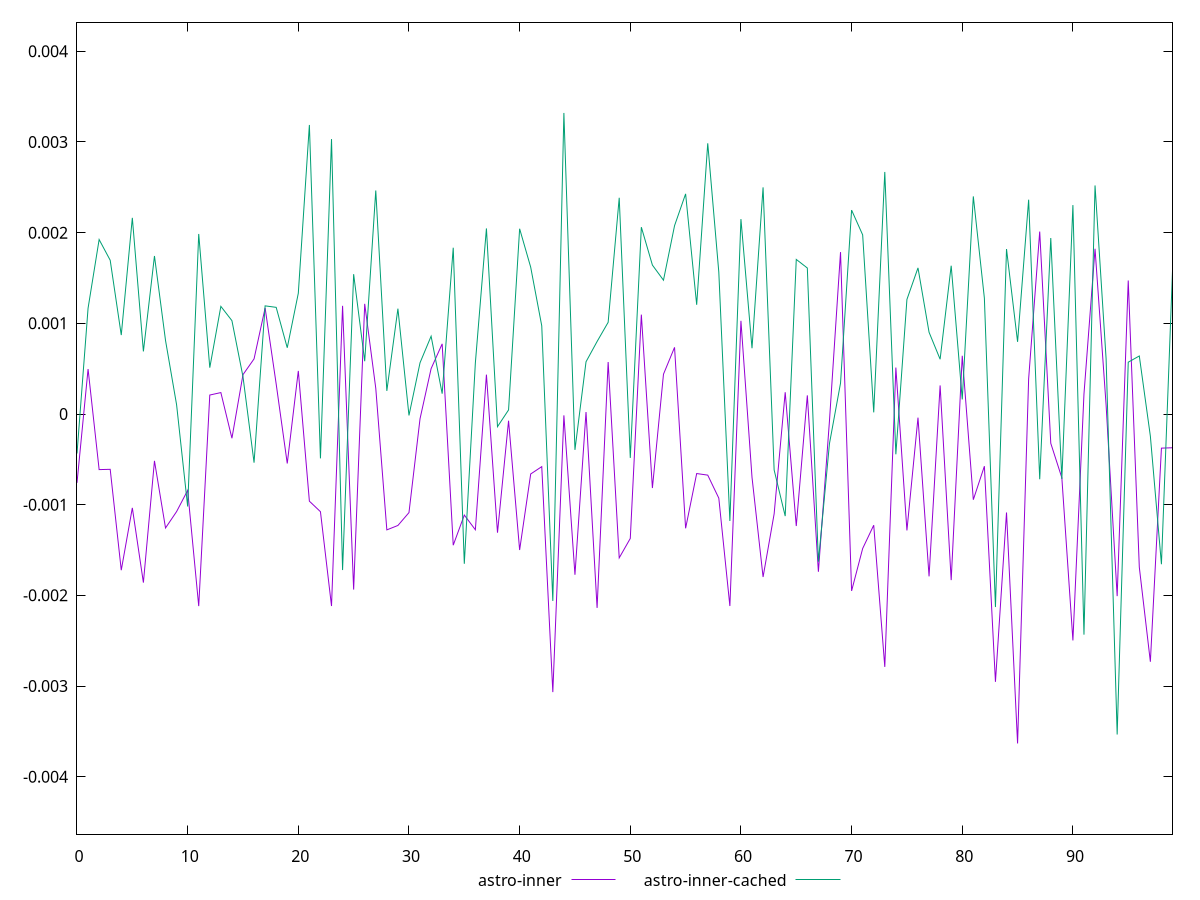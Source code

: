 reset

$astroInner <<EOF
0 -0.0007593060669412321
1 0.0004957874054264754
2 -0.000612997764360857
3 -0.0006099302892070397
4 -0.0017224111821969679
5 -0.0010349344773311487
6 -0.0018592029556641777
7 -0.0005168053966193554
8 -0.001256669878303538
9 -0.001075998455730765
10 -0.0008423820925478059
11 -0.0021182205805900193
12 0.00020928890603628904
13 0.00023636657695102147
14 -0.0002670477968662188
15 0.00043414020319408554
16 0.0006078707221293939
17 0.001169002017617498
18 0.000330664476013664
19 -0.000545056624993343
20 0.0004754495887323234
21 -0.0009613092812126306
22 -0.0010771872484580036
23 -0.0021173337772262967
24 0.001192981183786906
25 -0.0019364988083619367
26 0.001214831954539094
27 0.0002836588542677314
28 -0.0012777982505903457
29 -0.0012291378800641855
30 -0.0010873162587100532
31 -0.000051790495538376335
32 0.0005004197577460201
33 0.0007736093552374195
34 -0.0014468169738415615
35 -0.0011143769993396174
36 -0.0012764350685188696
37 0.00043419391212665083
38 -0.0013089499063436488
39 -0.00007397311143610204
40 -0.0014996012122059426
41 -0.0006612895560484616
42 -0.0005803238577837245
43 -0.0030668074006976165
44 -0.000014810139404395351
45 -0.0017725846423972574
46 0.000021857658361045738
47 -0.002138563870177829
48 0.0005736790933693413
49 -0.0015865328032711047
50 -0.0013721407340810765
51 0.0010960434302504313
52 -0.0008162339533642071
53 0.00043889768588996293
54 0.0007351774023763824
55 -0.001260393422299117
56 -0.0006564428482400858
57 -0.0006739870175170503
58 -0.0009278986813980961
59 -0.0021172475274050255
60 0.0010275288765831004
61 -0.0006973834427560394
62 -0.001797473348807494
63 -0.0011011633783640097
64 0.0002400629104012253
65 -0.00123492382182808
66 0.00020578634623581116
67 -0.0017394647900711969
68 -0.00007519689220836012
69 0.0017856113744084629
70 -0.0019506796422635064
71 -0.0014832813273409162
72 -0.0012261838905869215
73 -0.00278861160107857
74 0.0005122406921929107
75 -0.001283602860721348
76 -0.000040198399832989116
77 -0.0017903880467778166
78 0.0003155074022682941
79 -0.001831783722298314
80 0.0006421065104563689
81 -0.0009449437583110543
82 -0.0005754223333081598
83 -0.0029532958686591983
84 -0.0010857588751352514
85 -0.00363309595275119
86 0.00038795817723600803
87 0.00201232202841019
88 -0.0003228718470462555
89 -0.0007030159494259369
90 -0.0024970768446498735
91 0.0002208335928312343
92 0.001822452640818003
93 0.00009903439990809275
94 -0.0020085830611134784
95 0.0014725002453031288
96 -0.0016889349099214307
97 -0.0027321743191454978
98 -0.00037630086918997226
99 -0.0003720391222346858
EOF

$astroInnerCached <<EOF
0 -0.00043532110816825036
1 0.0011667919437929636
2 0.0019240122242830116
3 0.0016958748809128483
4 0.0008703303505482201
5 0.002163672474662895
6 0.0006904599723785432
7 0.0017427122077756402
8 0.0008110802518452142
9 0.00010220757863906804
10 -0.0010196557194063793
11 0.0019858665804250108
12 0.0005110601525352837
13 0.0011871684044737873
14 0.0010295949073325455
15 0.0004113979988084743
16 -0.0005364958691183508
17 0.0011927935749110551
18 0.0011763078369387975
19 0.0007306346004052944
20 0.0013321603014295608
21 0.0031880301349494432
22 -0.000489401094417205
23 0.0030320675165071338
24 -0.0017205092675692873
25 0.001542056256273011
26 0.0005820022939308772
27 0.0024649008116057356
28 0.000255000052862267
29 0.0011618304040479032
30 -0.000015728614087093807
31 0.0005653344992283504
32 0.0008581960474088518
33 0.00022416770626267069
34 0.0018338583586557905
35 -0.00165169766977239
36 0.0005640635681837591
37 0.0020464819306941053
38 -0.00013946701062984067
39 0.00004501116616726919
40 0.0020431144504261508
41 0.0016192460158398648
42 0.0009718799818511453
43 -0.0020615579170432333
44 0.0033199363265268263
45 -0.0003954259086304368
46 0.0005759171679911634
47 0.000799597758137302
48 0.0010114528320924105
49 0.002384632712203738
50 -0.0004838079264533979
51 0.0020607301443611586
52 0.0016423098230982842
53 0.0014756976009259154
54 0.002077069135892118
55 0.0024279188352035797
56 0.001204623180053393
57 0.002985559720118397
58 0.0015646888521699514
59 -0.0011799045434509748
60 0.002149490569030549
61 0.0007253876935402442
62 0.0024996463097037348
63 -0.0006168293656073138
64 -0.0011258246599131722
65 0.0017048280366596669
66 0.0016100993616059267
67 -0.0016284905876012424
68 -0.00032628012210791923
69 0.0003398625617080209
70 0.0022488377971310396
71 0.001975593714468407
72 0.000018187389193449753
73 0.002669292095721201
74 -0.00044411106708776017
75 0.0012634653132510497
76 0.0016115682993928988
77 0.0009018709291782028
78 0.000604104331969807
79 0.0016357368948701518
80 0.00016059825145842976
81 0.0023998724585028554
82 0.0012776912043881068
83 -0.0021289816891396397
84 0.0018193162286271325
85 0.0007958382024548932
86 0.002363513878426163
87 -0.0007190451823861166
88 0.0019410550760059458
89 -0.0007156928558241377
90 0.0023038354172447485
91 -0.0024334498605283507
92 0.0025206103792448503
93 0.0006084568256176481
94 -0.0035343644196591285
95 0.0005717615233914563
96 0.0006400449061776115
97 -0.000244095654079699
98 -0.0016567034128595315
99 0.0015772840862257691
EOF

set key outside below
set xrange [0:99]
set yrange [-0.00463309595275119:0.004319936326526826]
set trange [-0.00463309595275119:0.004319936326526826]
set terminal svg size 640, 520 enhanced background rgb 'white'
set output "reports/report_00033_2021-03-01T14-23-16.841Z/meta/pScore-difference/comparison/line/2_vs_3.svg"

plot $astroInner title "astro-inner" with line, \
     $astroInnerCached title "astro-inner-cached" with line

reset
